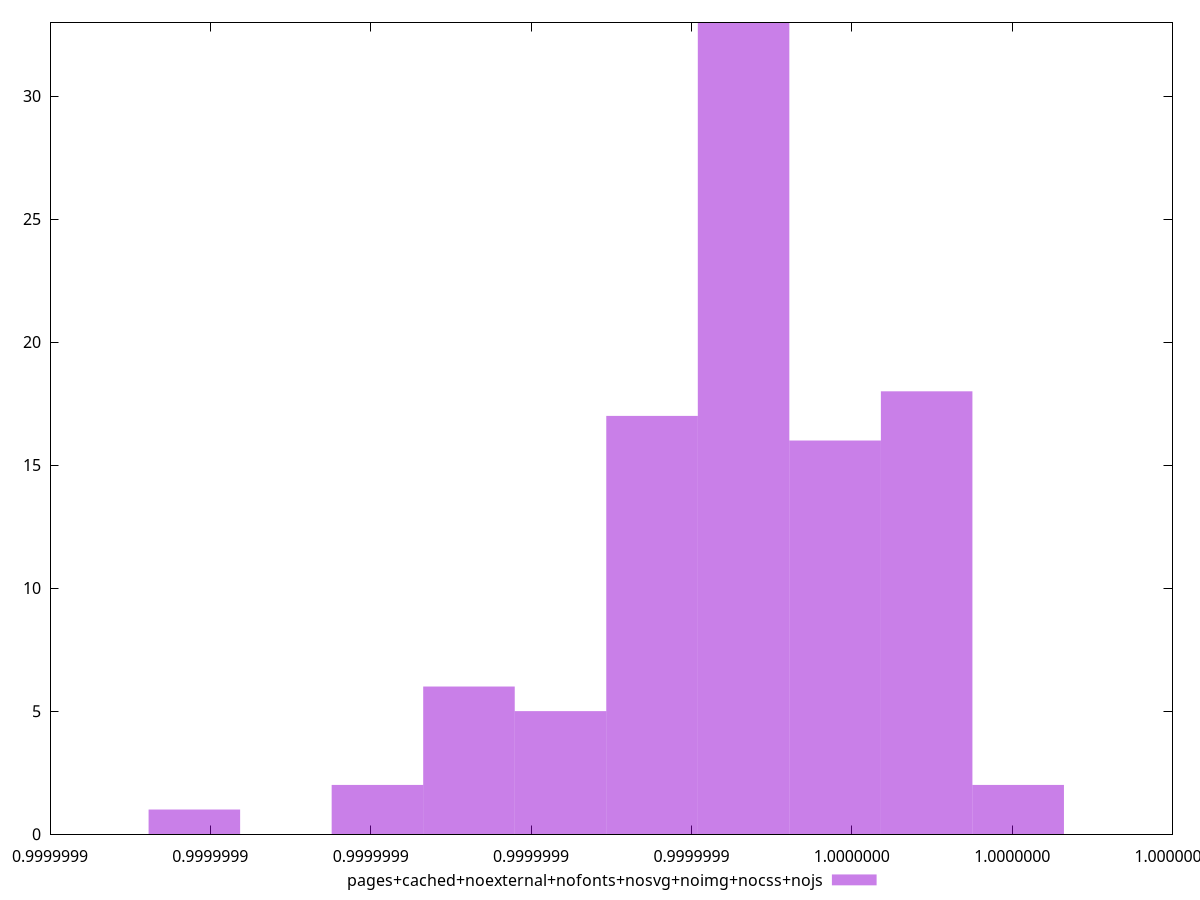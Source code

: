 $_pagesCachedNoexternalNofontsNosvgNoimgNocssNojs <<EOF
0.9999999350874044 17
0.9999999122543153 6
0.999999969337038 18
0.9999999579204936 16
0.999999946503949 33
0.9999998780046816 1
0.9999999807535827 2
0.9999999236708598 5
0.9999999008377707 2
EOF
set key outside below
set terminal pngcairo
set output "report_00005_2020-11-02T22-26-11.212Z/mainthread-work-breakdown/pages+cached+noexternal+nofonts+nosvg+noimg+nocss+nojs//hist.png"
set yrange [0:33]
set boxwidth 1.1416544563906971e-8
set style fill transparent solid 0.5 noborder
plot $_pagesCachedNoexternalNofontsNosvgNoimgNocssNojs title "pages+cached+noexternal+nofonts+nosvg+noimg+nocss+nojs" with boxes ,